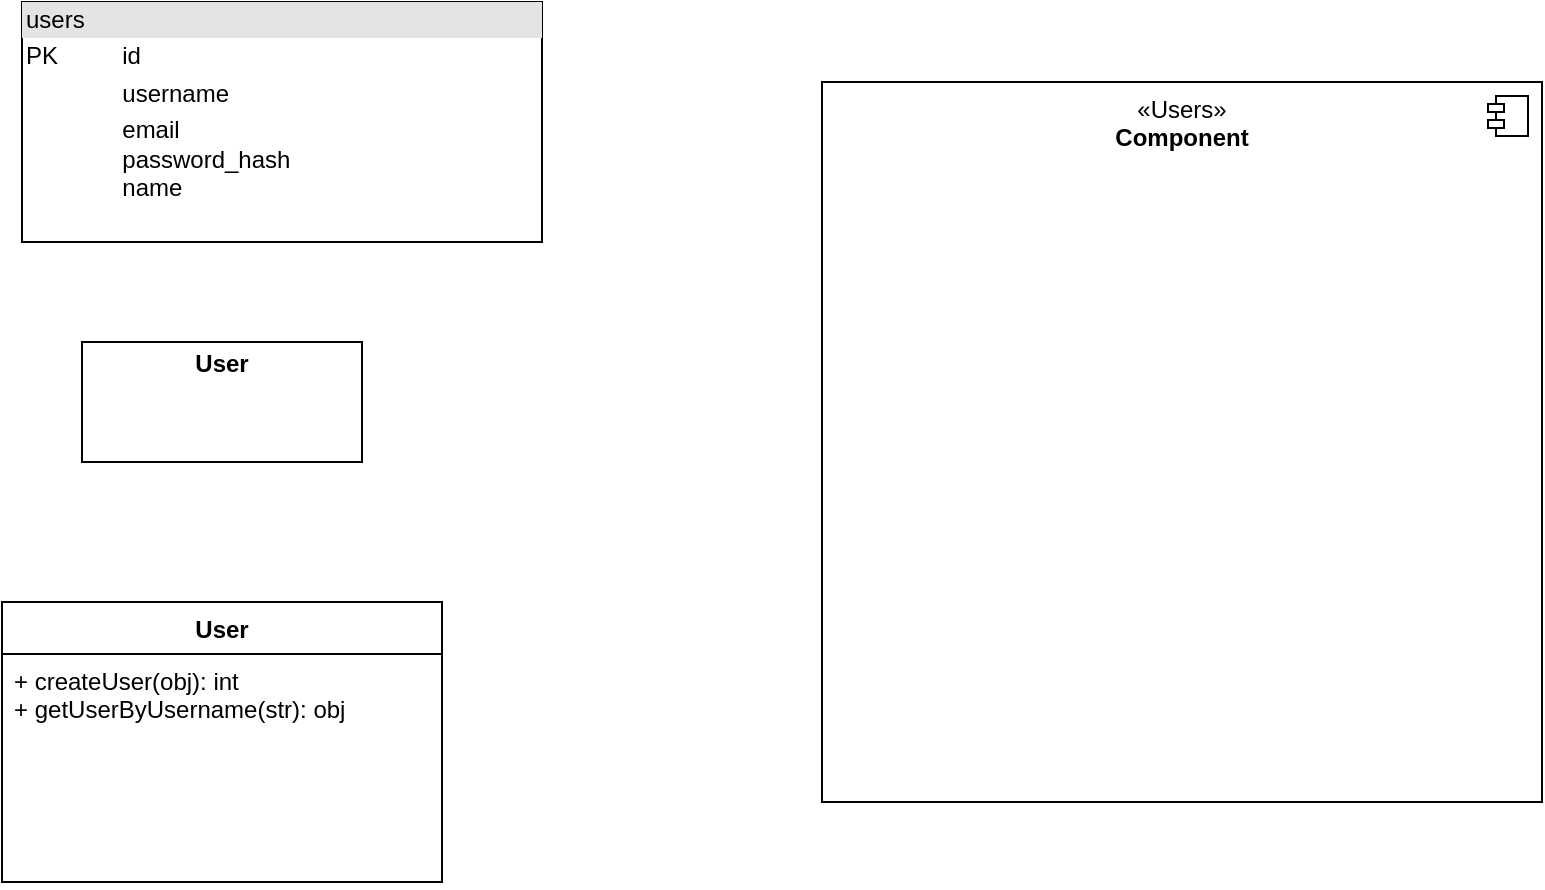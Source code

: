 <mxfile version="24.8.4">
  <diagram name="Page-1" id="tWfY1MhmEfWhFGR52BFt">
    <mxGraphModel dx="1420" dy="765" grid="1" gridSize="10" guides="1" tooltips="1" connect="1" arrows="1" fold="1" page="1" pageScale="1" pageWidth="827" pageHeight="1169" math="0" shadow="0">
      <root>
        <mxCell id="0" />
        <mxCell id="1" parent="0" />
        <mxCell id="0CwghzF-Id-DglYn4Jp1-1" value="«Users»&lt;br&gt;&lt;b&gt;Component&lt;/b&gt;" style="html=1;dropTarget=0;whiteSpace=wrap;verticalAlign=top;" vertex="1" parent="1">
          <mxGeometry x="490" y="740" width="360" height="360" as="geometry" />
        </mxCell>
        <mxCell id="0CwghzF-Id-DglYn4Jp1-2" value="" style="shape=module;jettyWidth=8;jettyHeight=4;" vertex="1" parent="0CwghzF-Id-DglYn4Jp1-1">
          <mxGeometry x="1" width="20" height="20" relative="1" as="geometry">
            <mxPoint x="-27" y="7" as="offset" />
          </mxGeometry>
        </mxCell>
        <mxCell id="0CwghzF-Id-DglYn4Jp1-4" value="&lt;div style=&quot;box-sizing:border-box;width:100%;background:#e4e4e4;padding:2px;&quot;&gt;users&lt;/div&gt;&lt;table style=&quot;width:100%;font-size:1em;&quot; cellpadding=&quot;2&quot; cellspacing=&quot;0&quot;&gt;&lt;tbody&gt;&lt;tr&gt;&lt;td&gt;PK&lt;/td&gt;&lt;td&gt;id&lt;/td&gt;&lt;/tr&gt;&lt;tr&gt;&lt;td&gt;&lt;br&gt;&lt;/td&gt;&lt;td&gt;username&lt;/td&gt;&lt;/tr&gt;&lt;tr&gt;&lt;td&gt;&lt;/td&gt;&lt;td&gt;email&lt;br&gt;password_hash&lt;br&gt;name&lt;/td&gt;&lt;/tr&gt;&lt;/tbody&gt;&lt;/table&gt;" style="verticalAlign=top;align=left;overflow=fill;html=1;whiteSpace=wrap;" vertex="1" parent="1">
          <mxGeometry x="90" y="700" width="260" height="120" as="geometry" />
        </mxCell>
        <mxCell id="0CwghzF-Id-DglYn4Jp1-5" value="&lt;p style=&quot;margin:0px;margin-top:4px;text-align:center;&quot;&gt;&lt;b&gt;User&lt;/b&gt;&lt;/p&gt;" style="verticalAlign=top;align=left;overflow=fill;html=1;whiteSpace=wrap;" vertex="1" parent="1">
          <mxGeometry x="120" y="870" width="140" height="60" as="geometry" />
        </mxCell>
        <mxCell id="0CwghzF-Id-DglYn4Jp1-7" value="User" style="swimlane;fontStyle=1;align=center;verticalAlign=top;childLayout=stackLayout;horizontal=1;startSize=26;horizontalStack=0;resizeParent=1;resizeParentMax=0;resizeLast=0;collapsible=1;marginBottom=0;whiteSpace=wrap;html=1;" vertex="1" parent="1">
          <mxGeometry x="80" y="1000" width="220" height="140" as="geometry" />
        </mxCell>
        <mxCell id="0CwghzF-Id-DglYn4Jp1-10" value="+ createUser(obj): int&lt;div&gt;+ getUserByUsername(str): obj&lt;/div&gt;" style="text;strokeColor=none;fillColor=none;align=left;verticalAlign=top;spacingLeft=4;spacingRight=4;overflow=hidden;rotatable=0;points=[[0,0.5],[1,0.5]];portConstraint=eastwest;whiteSpace=wrap;html=1;" vertex="1" parent="0CwghzF-Id-DglYn4Jp1-7">
          <mxGeometry y="26" width="220" height="114" as="geometry" />
        </mxCell>
      </root>
    </mxGraphModel>
  </diagram>
</mxfile>
